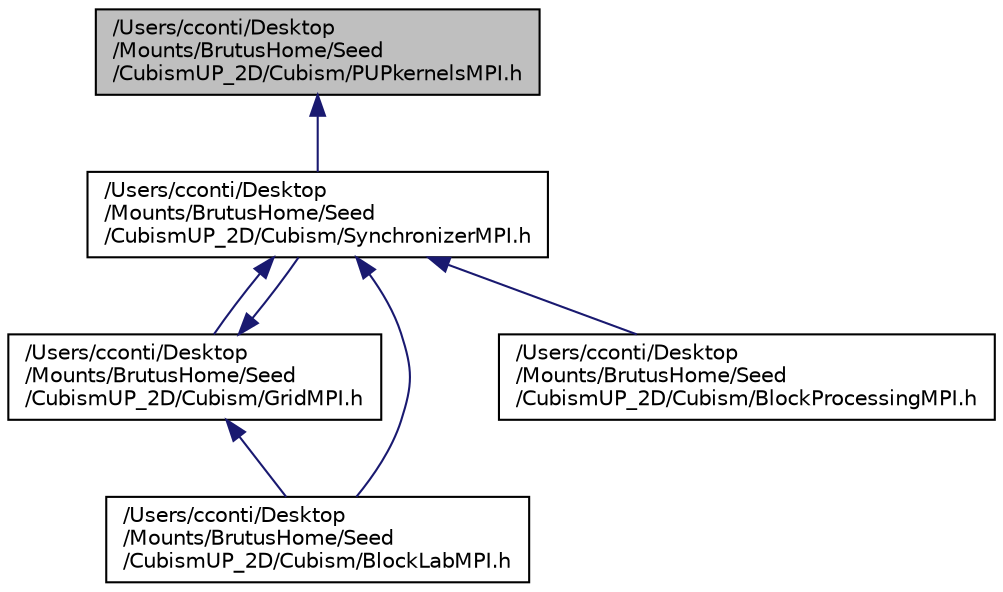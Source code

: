 digraph "/Users/cconti/Desktop/Mounts/BrutusHome/Seed/CubismUP_2D/Cubism/PUPkernelsMPI.h"
{
  edge [fontname="Helvetica",fontsize="10",labelfontname="Helvetica",labelfontsize="10"];
  node [fontname="Helvetica",fontsize="10",shape=record];
  Node1 [label="/Users/cconti/Desktop\l/Mounts/BrutusHome/Seed\l/CubismUP_2D/Cubism/PUPkernelsMPI.h",height=0.2,width=0.4,color="black", fillcolor="grey75", style="filled", fontcolor="black"];
  Node1 -> Node2 [dir="back",color="midnightblue",fontsize="10",style="solid",fontname="Helvetica"];
  Node2 [label="/Users/cconti/Desktop\l/Mounts/BrutusHome/Seed\l/CubismUP_2D/Cubism/SynchronizerMPI.h",height=0.2,width=0.4,color="black", fillcolor="white", style="filled",URL="$_synchronizer_m_p_i_8h.html"];
  Node2 -> Node3 [dir="back",color="midnightblue",fontsize="10",style="solid",fontname="Helvetica"];
  Node3 [label="/Users/cconti/Desktop\l/Mounts/BrutusHome/Seed\l/CubismUP_2D/Cubism/GridMPI.h",height=0.2,width=0.4,color="black", fillcolor="white", style="filled",URL="$_grid_m_p_i_8h.html"];
  Node3 -> Node4 [dir="back",color="midnightblue",fontsize="10",style="solid",fontname="Helvetica"];
  Node4 [label="/Users/cconti/Desktop\l/Mounts/BrutusHome/Seed\l/CubismUP_2D/Cubism/BlockLabMPI.h",height=0.2,width=0.4,color="black", fillcolor="white", style="filled",URL="$_block_lab_m_p_i_8h.html"];
  Node3 -> Node2 [dir="back",color="midnightblue",fontsize="10",style="solid",fontname="Helvetica"];
  Node2 -> Node4 [dir="back",color="midnightblue",fontsize="10",style="solid",fontname="Helvetica"];
  Node2 -> Node5 [dir="back",color="midnightblue",fontsize="10",style="solid",fontname="Helvetica"];
  Node5 [label="/Users/cconti/Desktop\l/Mounts/BrutusHome/Seed\l/CubismUP_2D/Cubism/BlockProcessingMPI.h",height=0.2,width=0.4,color="black", fillcolor="white", style="filled",URL="$_block_processing_m_p_i_8h.html"];
}
